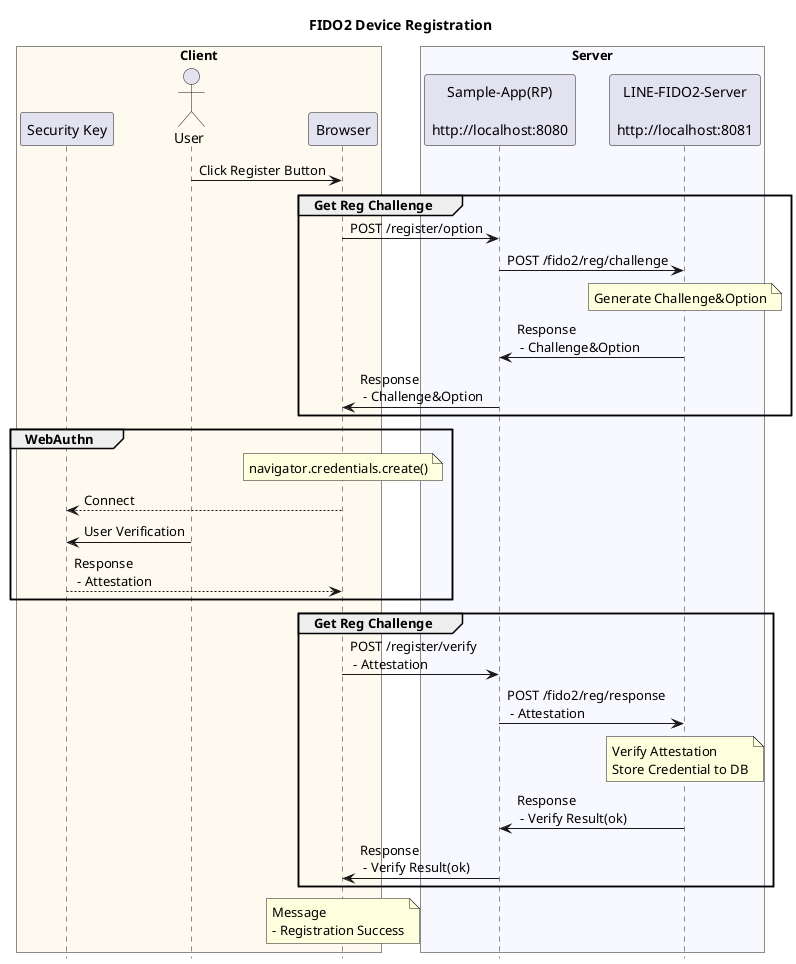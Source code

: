 @startuml
title FIDO2 Device Registration
hide footbox

box "Client" #FloralWhite
    participant "Security Key" as Key
    actor  "User" as User
    participant "Browser" as Client
end box

box "Server" #GhostWhite
    participant "Sample-App(RP)\n\nhttp://localhost:8080" as RP
    participant "LINE-FIDO2-Server\n\nhttp://localhost:8081" as Server
end box

User -> Client : Click Register Button

group Get Reg Challenge
    Client -> RP : POST /register/option
    RP -> Server : POST /fido2/reg/challenge
    note over Server : Generate Challenge&Option
    RP <- Server : Response\n - Challenge&Option
    Client <- RP : Response\n - Challenge&Option
end group

group WebAuthn
    note over Client : navigator.credentials.create()
    Key <-- Client : Connect
    Key <- User : User Verification
    Key --> Client : Response\n - Attestation
end group

group Get Reg Challenge
    Client -> RP : POST /register/verify\n - Attestation
    RP -> Server : POST /fido2/reg/response\n - Attestation
    note over Server : Verify Attestation\nStore Credential to DB
    RP <- Server : Response\n - Verify Result(ok)
    Client <- RP : Response\n - Verify Result(ok)
end group

note over Client : Message\n- Registration Success

@enduml
